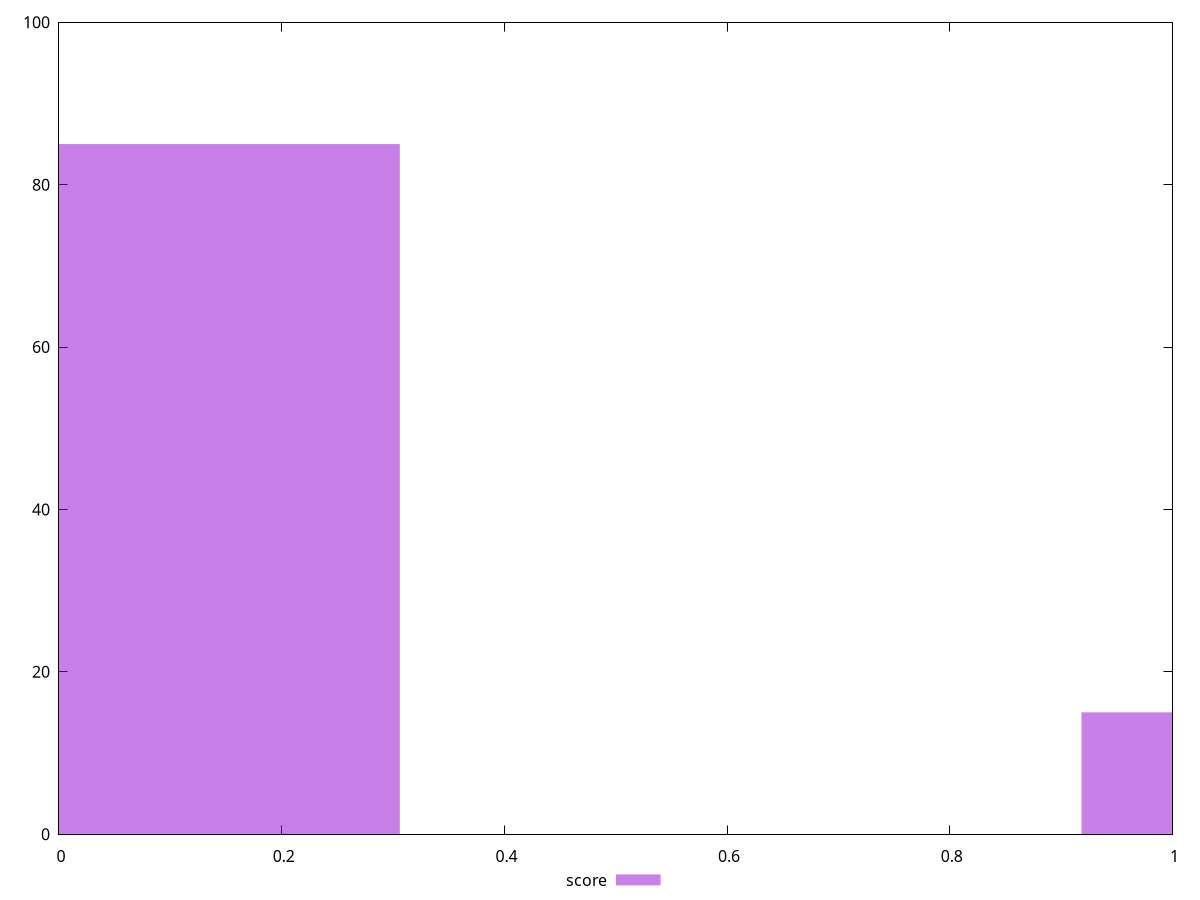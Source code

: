 reset

$score <<EOF
0 85
1.2243444774352636 15
EOF

set key outside below
set boxwidth 0.6121722387176318
set xrange [0:1]
set yrange [0:100]
set style fill transparent solid 0.5 noborder
set terminal svg size 640, 490 enhanced background rgb 'white'
set output "report_00007_2020-12-11T15:55:29.892Z/third-party-summary/samples/pages/score/histogram.svg"

plot $score title "score" with boxes

reset
